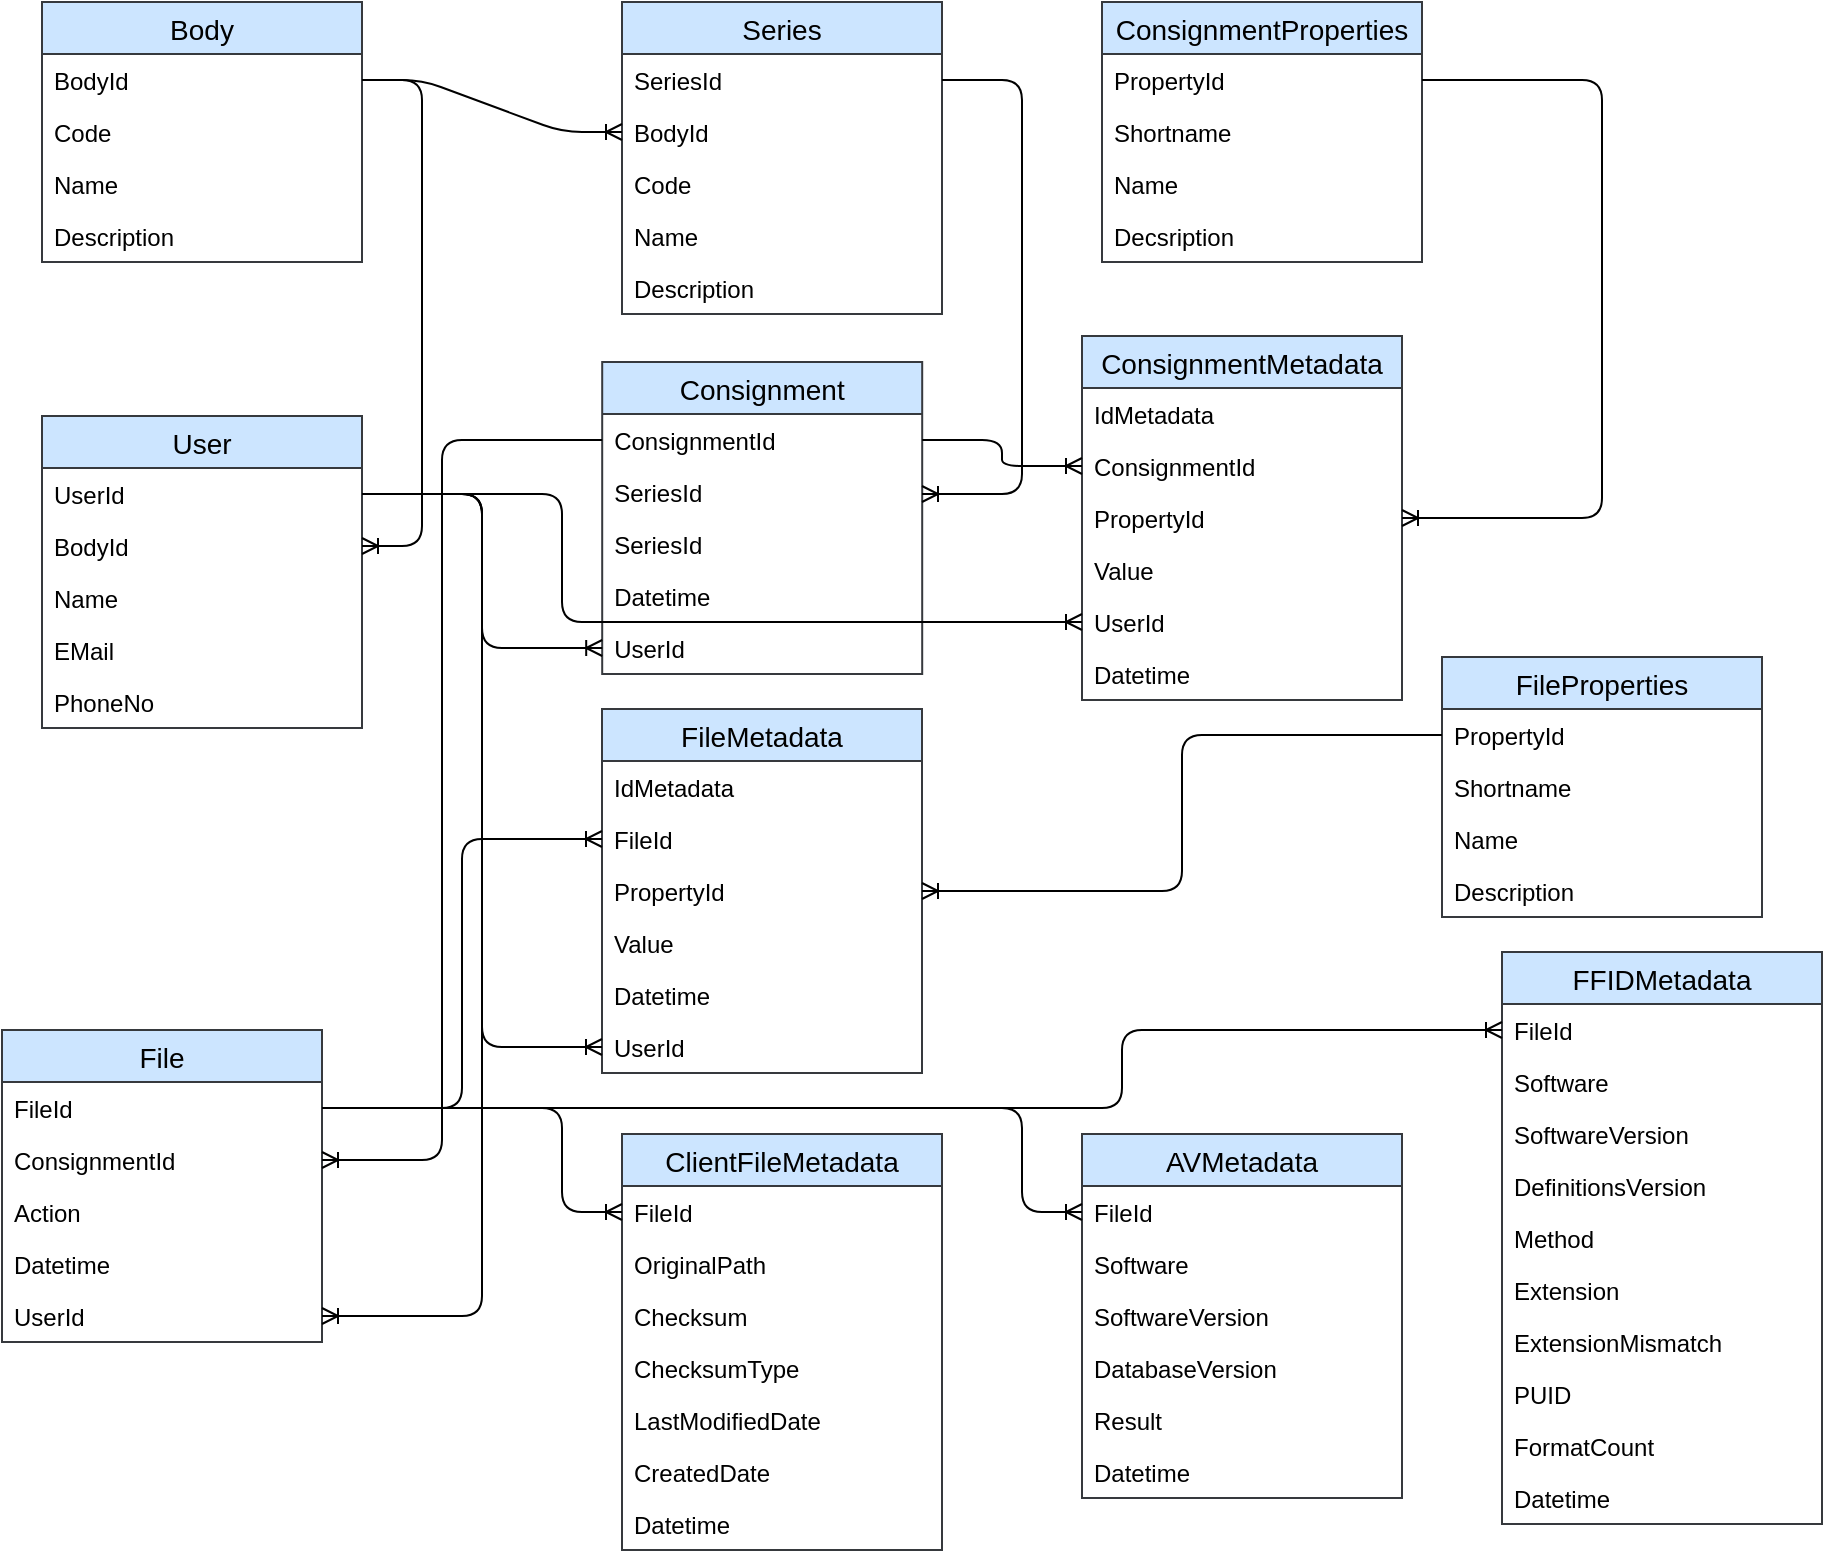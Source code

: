 <mxfile version="12.1.2" type="device" pages="1"><diagram id="5THeygVlPk8vkMORjnh2" name="Page-1"><mxGraphModel dx="1408" dy="780" grid="1" gridSize="10" guides="1" tooltips="1" connect="1" arrows="1" fold="1" page="1" pageScale="1" pageWidth="1169" pageHeight="827" math="0" shadow="0"><root><mxCell id="0"/><mxCell id="1" parent="0"/><mxCell id="wYzVl8DEx8leZrjDMrdc-34" value="Body" style="swimlane;fontStyle=0;childLayout=stackLayout;horizontal=1;startSize=26;fillColor=#cce5ff;horizontalStack=0;resizeParent=1;resizeParentMax=0;resizeLast=0;collapsible=1;marginBottom=0;swimlaneFillColor=#ffffff;align=center;fontSize=14;strokeColor=#36393d;" parent="1" vertex="1"><mxGeometry x="60" y="40" width="160" height="130" as="geometry"><mxRectangle x="160" y="770" width="70" height="26" as="alternateBounds"/></mxGeometry></mxCell><mxCell id="wYzVl8DEx8leZrjDMrdc-35" value="BodyId" style="text;strokeColor=none;fillColor=none;spacingLeft=4;spacingRight=4;overflow=hidden;rotatable=0;points=[[0,0.5],[1,0.5]];portConstraint=eastwest;fontSize=12;" parent="wYzVl8DEx8leZrjDMrdc-34" vertex="1"><mxGeometry y="26" width="160" height="26" as="geometry"/></mxCell><mxCell id="wYzVl8DEx8leZrjDMrdc-36" value="Code" style="text;strokeColor=none;fillColor=none;spacingLeft=4;spacingRight=4;overflow=hidden;rotatable=0;points=[[0,0.5],[1,0.5]];portConstraint=eastwest;fontSize=12;" parent="wYzVl8DEx8leZrjDMrdc-34" vertex="1"><mxGeometry y="52" width="160" height="26" as="geometry"/></mxCell><mxCell id="wYzVl8DEx8leZrjDMrdc-37" value="Name" style="text;strokeColor=none;fillColor=none;spacingLeft=4;spacingRight=4;overflow=hidden;rotatable=0;points=[[0,0.5],[1,0.5]];portConstraint=eastwest;fontSize=12;" parent="wYzVl8DEx8leZrjDMrdc-34" vertex="1"><mxGeometry y="78" width="160" height="26" as="geometry"/></mxCell><mxCell id="wYzVl8DEx8leZrjDMrdc-54" value="Description" style="text;strokeColor=none;fillColor=none;spacingLeft=4;spacingRight=4;overflow=hidden;rotatable=0;points=[[0,0.5],[1,0.5]];portConstraint=eastwest;fontSize=12;" parent="wYzVl8DEx8leZrjDMrdc-34" vertex="1"><mxGeometry y="104" width="160" height="26" as="geometry"/></mxCell><mxCell id="wYzVl8DEx8leZrjDMrdc-38" value="Series" style="swimlane;fontStyle=0;childLayout=stackLayout;horizontal=1;startSize=26;fillColor=#cce5ff;horizontalStack=0;resizeParent=1;resizeParentMax=0;resizeLast=0;collapsible=1;marginBottom=0;swimlaneFillColor=#ffffff;align=center;fontSize=14;strokeColor=#36393d;labelBackgroundColor=none;" parent="1" vertex="1"><mxGeometry x="350" y="40" width="160" height="156" as="geometry"/></mxCell><mxCell id="wYzVl8DEx8leZrjDMrdc-39" value="SeriesId" style="text;strokeColor=none;fillColor=none;spacingLeft=4;spacingRight=4;overflow=hidden;rotatable=0;points=[[0,0.5],[1,0.5]];portConstraint=eastwest;fontSize=12;" parent="wYzVl8DEx8leZrjDMrdc-38" vertex="1"><mxGeometry y="26" width="160" height="26" as="geometry"/></mxCell><mxCell id="wYzVl8DEx8leZrjDMrdc-57" value="BodyId" style="text;strokeColor=none;fillColor=none;spacingLeft=4;spacingRight=4;overflow=hidden;rotatable=0;points=[[0,0.5],[1,0.5]];portConstraint=eastwest;fontSize=12;" parent="wYzVl8DEx8leZrjDMrdc-38" vertex="1"><mxGeometry y="52" width="160" height="26" as="geometry"/></mxCell><mxCell id="wYzVl8DEx8leZrjDMrdc-41" value="Code" style="text;strokeColor=none;fillColor=none;spacingLeft=4;spacingRight=4;overflow=hidden;rotatable=0;points=[[0,0.5],[1,0.5]];portConstraint=eastwest;fontSize=12;" parent="wYzVl8DEx8leZrjDMrdc-38" vertex="1"><mxGeometry y="78" width="160" height="26" as="geometry"/></mxCell><mxCell id="wYzVl8DEx8leZrjDMrdc-40" value="Name" style="text;strokeColor=none;fillColor=none;spacingLeft=4;spacingRight=4;overflow=hidden;rotatable=0;points=[[0,0.5],[1,0.5]];portConstraint=eastwest;fontSize=12;" parent="wYzVl8DEx8leZrjDMrdc-38" vertex="1"><mxGeometry y="104" width="160" height="26" as="geometry"/></mxCell><mxCell id="wYzVl8DEx8leZrjDMrdc-55" value="Description" style="text;strokeColor=none;fillColor=none;spacingLeft=4;spacingRight=4;overflow=hidden;rotatable=0;points=[[0,0.5],[1,0.5]];portConstraint=eastwest;fontSize=12;" parent="wYzVl8DEx8leZrjDMrdc-38" vertex="1"><mxGeometry y="130" width="160" height="26" as="geometry"/></mxCell><mxCell id="wYzVl8DEx8leZrjDMrdc-42" value="User" style="swimlane;fontStyle=0;childLayout=stackLayout;horizontal=1;startSize=26;fillColor=#cce5ff;horizontalStack=0;resizeParent=1;resizeParentMax=0;resizeLast=0;collapsible=1;marginBottom=0;swimlaneFillColor=#ffffff;align=center;fontSize=14;strokeColor=#36393d;" parent="1" vertex="1"><mxGeometry x="60" y="247" width="160" height="156" as="geometry"/></mxCell><mxCell id="wYzVl8DEx8leZrjDMrdc-43" value="UserId" style="text;strokeColor=none;fillColor=none;spacingLeft=4;spacingRight=4;overflow=hidden;rotatable=0;points=[[0,0.5],[1,0.5]];portConstraint=eastwest;fontSize=12;" parent="wYzVl8DEx8leZrjDMrdc-42" vertex="1"><mxGeometry y="26" width="160" height="26" as="geometry"/></mxCell><mxCell id="PXeYFhRSMa_vUdgRgeuy-1" value="BodyId" style="text;strokeColor=none;fillColor=none;spacingLeft=4;spacingRight=4;overflow=hidden;rotatable=0;points=[[0,0.5],[1,0.5]];portConstraint=eastwest;fontSize=12;" parent="wYzVl8DEx8leZrjDMrdc-42" vertex="1"><mxGeometry y="52" width="160" height="26" as="geometry"/></mxCell><mxCell id="wYzVl8DEx8leZrjDMrdc-45" value="Name" style="text;strokeColor=none;fillColor=none;spacingLeft=4;spacingRight=4;overflow=hidden;rotatable=0;points=[[0,0.5],[1,0.5]];portConstraint=eastwest;fontSize=12;" parent="wYzVl8DEx8leZrjDMrdc-42" vertex="1"><mxGeometry y="78" width="160" height="26" as="geometry"/></mxCell><mxCell id="wYzVl8DEx8leZrjDMrdc-80" value="EMail" style="text;strokeColor=none;fillColor=none;spacingLeft=4;spacingRight=4;overflow=hidden;rotatable=0;points=[[0,0.5],[1,0.5]];portConstraint=eastwest;fontSize=12;" parent="wYzVl8DEx8leZrjDMrdc-42" vertex="1"><mxGeometry y="104" width="160" height="26" as="geometry"/></mxCell><mxCell id="PXeYFhRSMa_vUdgRgeuy-2" value="PhoneNo" style="text;strokeColor=none;fillColor=none;spacingLeft=4;spacingRight=4;overflow=hidden;rotatable=0;points=[[0,0.5],[1,0.5]];portConstraint=eastwest;fontSize=12;" parent="wYzVl8DEx8leZrjDMrdc-42" vertex="1"><mxGeometry y="130" width="160" height="26" as="geometry"/></mxCell><mxCell id="PXeYFhRSMa_vUdgRgeuy-34" style="edgeStyle=elbowEdgeStyle;rounded=0;orthogonalLoop=1;jettySize=auto;elbow=vertical;html=1;entryX=1;entryY=0.5;entryDx=0;entryDy=0;" parent="wYzVl8DEx8leZrjDMrdc-42" source="wYzVl8DEx8leZrjDMrdc-43" target="wYzVl8DEx8leZrjDMrdc-43" edge="1"><mxGeometry relative="1" as="geometry"/></mxCell><mxCell id="wYzVl8DEx8leZrjDMrdc-46" value="Consignment" style="swimlane;fontStyle=0;childLayout=stackLayout;horizontal=1;startSize=26;fillColor=#cce5ff;horizontalStack=0;resizeParent=1;resizeParentMax=0;resizeLast=0;collapsible=1;marginBottom=0;swimlaneFillColor=#ffffff;align=center;fontSize=14;strokeColor=#36393d;" parent="1" vertex="1"><mxGeometry x="340.1" y="220" width="160" height="156" as="geometry"/></mxCell><mxCell id="wYzVl8DEx8leZrjDMrdc-47" value="ConsignmentId" style="text;strokeColor=none;fillColor=none;spacingLeft=4;spacingRight=4;overflow=hidden;rotatable=0;points=[[0,0.5],[1,0.5]];portConstraint=eastwest;fontSize=12;" parent="wYzVl8DEx8leZrjDMrdc-46" vertex="1"><mxGeometry y="26" width="160" height="26" as="geometry"/></mxCell><mxCell id="PXeYFhRSMa_vUdgRgeuy-42" value="SeriesId" style="text;spacingLeft=4;spacingRight=4;overflow=hidden;rotatable=0;points=[[0,0.5],[1,0.5]];portConstraint=eastwest;fontSize=12;labelBackgroundColor=none;" parent="wYzVl8DEx8leZrjDMrdc-46" vertex="1"><mxGeometry y="52" width="160" height="26" as="geometry"/></mxCell><mxCell id="wYzVl8DEx8leZrjDMrdc-48" value="SeriesId" style="text;spacingLeft=4;spacingRight=4;overflow=hidden;rotatable=0;points=[[0,0.5],[1,0.5]];portConstraint=eastwest;fontSize=12;labelBackgroundColor=none;" parent="wYzVl8DEx8leZrjDMrdc-46" vertex="1"><mxGeometry y="78" width="160" height="26" as="geometry"/></mxCell><mxCell id="wYzVl8DEx8leZrjDMrdc-88" value="Datetime" style="text;strokeColor=none;fillColor=none;spacingLeft=4;spacingRight=4;overflow=hidden;rotatable=0;points=[[0,0.5],[1,0.5]];portConstraint=eastwest;fontSize=12;" parent="wYzVl8DEx8leZrjDMrdc-46" vertex="1"><mxGeometry y="104" width="160" height="26" as="geometry"/></mxCell><mxCell id="wYzVl8DEx8leZrjDMrdc-89" value="UserId" style="text;strokeColor=none;fillColor=none;spacingLeft=4;spacingRight=4;overflow=hidden;rotatable=0;points=[[0,0.5],[1,0.5]];portConstraint=eastwest;fontSize=12;" parent="wYzVl8DEx8leZrjDMrdc-46" vertex="1"><mxGeometry y="130" width="160" height="26" as="geometry"/></mxCell><mxCell id="wYzVl8DEx8leZrjDMrdc-50" value="File" style="swimlane;fontStyle=0;childLayout=stackLayout;horizontal=1;startSize=26;fillColor=#cce5ff;horizontalStack=0;resizeParent=1;resizeParentMax=0;resizeLast=0;collapsible=1;marginBottom=0;swimlaneFillColor=#ffffff;align=center;fontSize=14;strokeColor=#36393d;" parent="1" vertex="1"><mxGeometry x="40" y="554" width="160" height="156" as="geometry"/></mxCell><mxCell id="wYzVl8DEx8leZrjDMrdc-51" value="FileId" style="text;strokeColor=none;fillColor=none;spacingLeft=4;spacingRight=4;overflow=hidden;rotatable=0;points=[[0,0.5],[1,0.5]];portConstraint=eastwest;fontSize=12;" parent="wYzVl8DEx8leZrjDMrdc-50" vertex="1"><mxGeometry y="26" width="160" height="26" as="geometry"/></mxCell><mxCell id="wYzVl8DEx8leZrjDMrdc-52" value="ConsignmentId" style="text;strokeColor=none;fillColor=none;spacingLeft=4;spacingRight=4;overflow=hidden;rotatable=0;points=[[0,0.5],[1,0.5]];portConstraint=eastwest;fontSize=12;" parent="wYzVl8DEx8leZrjDMrdc-50" vertex="1"><mxGeometry y="52" width="160" height="26" as="geometry"/></mxCell><mxCell id="wYzVl8DEx8leZrjDMrdc-90" value="Action" style="text;strokeColor=none;fillColor=none;spacingLeft=4;spacingRight=4;overflow=hidden;rotatable=0;points=[[0,0.5],[1,0.5]];portConstraint=eastwest;fontSize=12;" parent="wYzVl8DEx8leZrjDMrdc-50" vertex="1"><mxGeometry y="78" width="160" height="26" as="geometry"/></mxCell><mxCell id="wYzVl8DEx8leZrjDMrdc-91" value="Datetime" style="text;strokeColor=none;fillColor=none;spacingLeft=4;spacingRight=4;overflow=hidden;rotatable=0;points=[[0,0.5],[1,0.5]];portConstraint=eastwest;fontSize=12;" parent="wYzVl8DEx8leZrjDMrdc-50" vertex="1"><mxGeometry y="104" width="160" height="26" as="geometry"/></mxCell><mxCell id="wYzVl8DEx8leZrjDMrdc-92" value="UserId" style="text;strokeColor=none;fillColor=none;spacingLeft=4;spacingRight=4;overflow=hidden;rotatable=0;points=[[0,0.5],[1,0.5]];portConstraint=eastwest;fontSize=12;" parent="wYzVl8DEx8leZrjDMrdc-50" vertex="1"><mxGeometry y="130" width="160" height="26" as="geometry"/></mxCell><mxCell id="wYzVl8DEx8leZrjDMrdc-59" value="ConsignmentMetadata" style="swimlane;fontStyle=0;childLayout=stackLayout;horizontal=1;startSize=26;fillColor=#cce5ff;horizontalStack=0;resizeParent=1;resizeParentMax=0;resizeLast=0;collapsible=1;marginBottom=0;swimlaneFillColor=#ffffff;align=center;fontSize=14;strokeColor=#36393d;" parent="1" vertex="1"><mxGeometry x="580" y="207" width="160" height="182" as="geometry"/></mxCell><mxCell id="wYzVl8DEx8leZrjDMrdc-70" value="IdMetadata" style="text;strokeColor=none;fillColor=none;spacingLeft=4;spacingRight=4;overflow=hidden;rotatable=0;points=[[0,0.5],[1,0.5]];portConstraint=eastwest;fontSize=12;" parent="wYzVl8DEx8leZrjDMrdc-59" vertex="1"><mxGeometry y="26" width="160" height="26" as="geometry"/></mxCell><mxCell id="wYzVl8DEx8leZrjDMrdc-67" value="ConsignmentId" style="text;strokeColor=none;fillColor=none;spacingLeft=4;spacingRight=4;overflow=hidden;rotatable=0;points=[[0,0.5],[1,0.5]];portConstraint=eastwest;fontSize=12;" parent="wYzVl8DEx8leZrjDMrdc-59" vertex="1"><mxGeometry y="52" width="160" height="26" as="geometry"/></mxCell><mxCell id="wYzVl8DEx8leZrjDMrdc-60" value="PropertyId" style="text;strokeColor=none;fillColor=none;spacingLeft=4;spacingRight=4;overflow=hidden;rotatable=0;points=[[0,0.5],[1,0.5]];portConstraint=eastwest;fontSize=12;" parent="wYzVl8DEx8leZrjDMrdc-59" vertex="1"><mxGeometry y="78" width="160" height="26" as="geometry"/></mxCell><mxCell id="wYzVl8DEx8leZrjDMrdc-61" value="Value" style="text;strokeColor=none;fillColor=none;spacingLeft=4;spacingRight=4;overflow=hidden;rotatable=0;points=[[0,0.5],[1,0.5]];portConstraint=eastwest;fontSize=12;" parent="wYzVl8DEx8leZrjDMrdc-59" vertex="1"><mxGeometry y="104" width="160" height="26" as="geometry"/></mxCell><mxCell id="wYzVl8DEx8leZrjDMrdc-86" value="UserId" style="text;strokeColor=none;fillColor=none;spacingLeft=4;spacingRight=4;overflow=hidden;rotatable=0;points=[[0,0.5],[1,0.5]];portConstraint=eastwest;fontSize=12;" parent="wYzVl8DEx8leZrjDMrdc-59" vertex="1"><mxGeometry y="130" width="160" height="26" as="geometry"/></mxCell><mxCell id="wYzVl8DEx8leZrjDMrdc-62" value="Datetime" style="text;strokeColor=none;fillColor=none;spacingLeft=4;spacingRight=4;overflow=hidden;rotatable=0;points=[[0,0.5],[1,0.5]];portConstraint=eastwest;fontSize=12;" parent="wYzVl8DEx8leZrjDMrdc-59" vertex="1"><mxGeometry y="156" width="160" height="26" as="geometry"/></mxCell><mxCell id="wYzVl8DEx8leZrjDMrdc-63" value="FileMetadata" style="swimlane;fontStyle=0;childLayout=stackLayout;horizontal=1;startSize=26;fillColor=#cce5ff;horizontalStack=0;resizeParent=1;resizeParentMax=0;resizeLast=0;collapsible=1;marginBottom=0;swimlaneFillColor=#ffffff;align=center;fontSize=14;strokeColor=#36393d;" parent="1" vertex="1"><mxGeometry x="340" y="393.5" width="160" height="182" as="geometry"/></mxCell><mxCell id="wYzVl8DEx8leZrjDMrdc-65" value="IdMetadata" style="text;strokeColor=none;fillColor=none;spacingLeft=4;spacingRight=4;overflow=hidden;rotatable=0;points=[[0,0.5],[1,0.5]];portConstraint=eastwest;fontSize=12;" parent="wYzVl8DEx8leZrjDMrdc-63" vertex="1"><mxGeometry y="26" width="160" height="26" as="geometry"/></mxCell><mxCell id="wYzVl8DEx8leZrjDMrdc-64" value="FileId" style="text;strokeColor=none;fillColor=none;spacingLeft=4;spacingRight=4;overflow=hidden;rotatable=0;points=[[0,0.5],[1,0.5]];portConstraint=eastwest;fontSize=12;" parent="wYzVl8DEx8leZrjDMrdc-63" vertex="1"><mxGeometry y="52" width="160" height="26" as="geometry"/></mxCell><mxCell id="wYzVl8DEx8leZrjDMrdc-66" value="PropertyId" style="text;strokeColor=none;fillColor=none;spacingLeft=4;spacingRight=4;overflow=hidden;rotatable=0;points=[[0,0.5],[1,0.5]];portConstraint=eastwest;fontSize=12;" parent="wYzVl8DEx8leZrjDMrdc-63" vertex="1"><mxGeometry y="78" width="160" height="26" as="geometry"/></mxCell><mxCell id="wYzVl8DEx8leZrjDMrdc-83" value="Value" style="text;strokeColor=none;fillColor=none;spacingLeft=4;spacingRight=4;overflow=hidden;rotatable=0;points=[[0,0.5],[1,0.5]];portConstraint=eastwest;fontSize=12;" parent="wYzVl8DEx8leZrjDMrdc-63" vertex="1"><mxGeometry y="104" width="160" height="26" as="geometry"/></mxCell><mxCell id="wYzVl8DEx8leZrjDMrdc-84" value="Datetime" style="text;strokeColor=none;fillColor=none;spacingLeft=4;spacingRight=4;overflow=hidden;rotatable=0;points=[[0,0.5],[1,0.5]];portConstraint=eastwest;fontSize=12;" parent="wYzVl8DEx8leZrjDMrdc-63" vertex="1"><mxGeometry y="130" width="160" height="26" as="geometry"/></mxCell><mxCell id="wYzVl8DEx8leZrjDMrdc-85" value="UserId" style="text;strokeColor=none;fillColor=none;spacingLeft=4;spacingRight=4;overflow=hidden;rotatable=0;points=[[0,0.5],[1,0.5]];portConstraint=eastwest;fontSize=12;" parent="wYzVl8DEx8leZrjDMrdc-63" vertex="1"><mxGeometry y="156" width="160" height="26" as="geometry"/></mxCell><mxCell id="wYzVl8DEx8leZrjDMrdc-100" value="ClientFileMetadata" style="swimlane;fontStyle=0;childLayout=stackLayout;horizontal=1;startSize=26;fillColor=#cce5ff;horizontalStack=0;resizeParent=1;resizeParentMax=0;resizeLast=0;collapsible=1;marginBottom=0;swimlaneFillColor=#ffffff;align=center;fontSize=14;strokeColor=#36393d;" parent="1" vertex="1"><mxGeometry x="350" y="606" width="160" height="208" as="geometry"/></mxCell><mxCell id="wYzVl8DEx8leZrjDMrdc-102" value="FileId" style="text;strokeColor=none;fillColor=none;spacingLeft=4;spacingRight=4;overflow=hidden;rotatable=0;points=[[0,0.5],[1,0.5]];portConstraint=eastwest;fontSize=12;" parent="wYzVl8DEx8leZrjDMrdc-100" vertex="1"><mxGeometry y="26" width="160" height="26" as="geometry"/></mxCell><mxCell id="wYzVl8DEx8leZrjDMrdc-103" value="OriginalPath" style="text;strokeColor=none;fillColor=none;spacingLeft=4;spacingRight=4;overflow=hidden;rotatable=0;points=[[0,0.5],[1,0.5]];portConstraint=eastwest;fontSize=12;" parent="wYzVl8DEx8leZrjDMrdc-100" vertex="1"><mxGeometry y="52" width="160" height="26" as="geometry"/></mxCell><mxCell id="wYzVl8DEx8leZrjDMrdc-104" value="Checksum" style="text;strokeColor=none;fillColor=none;spacingLeft=4;spacingRight=4;overflow=hidden;rotatable=0;points=[[0,0.5],[1,0.5]];portConstraint=eastwest;fontSize=12;" parent="wYzVl8DEx8leZrjDMrdc-100" vertex="1"><mxGeometry y="78" width="160" height="26" as="geometry"/></mxCell><mxCell id="PXeYFhRSMa_vUdgRgeuy-15" value="ChecksumType" style="text;strokeColor=none;fillColor=none;spacingLeft=4;spacingRight=4;overflow=hidden;rotatable=0;points=[[0,0.5],[1,0.5]];portConstraint=eastwest;fontSize=12;" parent="wYzVl8DEx8leZrjDMrdc-100" vertex="1"><mxGeometry y="104" width="160" height="26" as="geometry"/></mxCell><mxCell id="wYzVl8DEx8leZrjDMrdc-106" value="LastModifiedDate" style="text;strokeColor=none;fillColor=none;spacingLeft=4;spacingRight=4;overflow=hidden;rotatable=0;points=[[0,0.5],[1,0.5]];portConstraint=eastwest;fontSize=12;" parent="wYzVl8DEx8leZrjDMrdc-100" vertex="1"><mxGeometry y="130" width="160" height="26" as="geometry"/></mxCell><mxCell id="PXeYFhRSMa_vUdgRgeuy-16" value="CreatedDate" style="text;strokeColor=none;fillColor=none;spacingLeft=4;spacingRight=4;overflow=hidden;rotatable=0;points=[[0,0.5],[1,0.5]];portConstraint=eastwest;fontSize=12;" parent="wYzVl8DEx8leZrjDMrdc-100" vertex="1"><mxGeometry y="156" width="160" height="26" as="geometry"/></mxCell><mxCell id="wYzVl8DEx8leZrjDMrdc-105" value="Datetime" style="text;strokeColor=none;fillColor=none;spacingLeft=4;spacingRight=4;overflow=hidden;rotatable=0;points=[[0,0.5],[1,0.5]];portConstraint=eastwest;fontSize=12;" parent="wYzVl8DEx8leZrjDMrdc-100" vertex="1"><mxGeometry y="182" width="160" height="26" as="geometry"/></mxCell><mxCell id="wYzVl8DEx8leZrjDMrdc-117" value="FFIDMetadata" style="swimlane;fontStyle=0;childLayout=stackLayout;horizontal=1;startSize=26;fillColor=#cce5ff;horizontalStack=0;resizeParent=1;resizeParentMax=0;resizeLast=0;collapsible=1;marginBottom=0;swimlaneFillColor=#ffffff;align=center;fontSize=14;strokeColor=#36393d;" parent="1" vertex="1"><mxGeometry x="790" y="515" width="160" height="286" as="geometry"/></mxCell><mxCell id="wYzVl8DEx8leZrjDMrdc-119" value="FileId" style="text;strokeColor=none;fillColor=none;spacingLeft=4;spacingRight=4;overflow=hidden;rotatable=0;points=[[0,0.5],[1,0.5]];portConstraint=eastwest;fontSize=12;" parent="wYzVl8DEx8leZrjDMrdc-117" vertex="1"><mxGeometry y="26" width="160" height="26" as="geometry"/></mxCell><mxCell id="wYzVl8DEx8leZrjDMrdc-120" value="Software" style="text;strokeColor=none;fillColor=none;spacingLeft=4;spacingRight=4;overflow=hidden;rotatable=0;points=[[0,0.5],[1,0.5]];portConstraint=eastwest;fontSize=12;" parent="wYzVl8DEx8leZrjDMrdc-117" vertex="1"><mxGeometry y="52" width="160" height="26" as="geometry"/></mxCell><mxCell id="wYzVl8DEx8leZrjDMrdc-121" value="SoftwareVersion" style="text;strokeColor=none;fillColor=none;spacingLeft=4;spacingRight=4;overflow=hidden;rotatable=0;points=[[0,0.5],[1,0.5]];portConstraint=eastwest;fontSize=12;" parent="wYzVl8DEx8leZrjDMrdc-117" vertex="1"><mxGeometry y="78" width="160" height="26" as="geometry"/></mxCell><mxCell id="wYzVl8DEx8leZrjDMrdc-123" value="DefinitionsVersion" style="text;strokeColor=none;fillColor=none;spacingLeft=4;spacingRight=4;overflow=hidden;rotatable=0;points=[[0,0.5],[1,0.5]];portConstraint=eastwest;fontSize=12;" parent="wYzVl8DEx8leZrjDMrdc-117" vertex="1"><mxGeometry y="104" width="160" height="26" as="geometry"/></mxCell><mxCell id="PXeYFhRSMa_vUdgRgeuy-17" value="Method" style="text;strokeColor=none;fillColor=none;spacingLeft=4;spacingRight=4;overflow=hidden;rotatable=0;points=[[0,0.5],[1,0.5]];portConstraint=eastwest;fontSize=12;" parent="wYzVl8DEx8leZrjDMrdc-117" vertex="1"><mxGeometry y="130" width="160" height="26" as="geometry"/></mxCell><mxCell id="wYzVl8DEx8leZrjDMrdc-122" value="Extension" style="text;strokeColor=none;fillColor=none;spacingLeft=4;spacingRight=4;overflow=hidden;rotatable=0;points=[[0,0.5],[1,0.5]];portConstraint=eastwest;fontSize=12;" parent="wYzVl8DEx8leZrjDMrdc-117" vertex="1"><mxGeometry y="156" width="160" height="26" as="geometry"/></mxCell><mxCell id="PXeYFhRSMa_vUdgRgeuy-18" value="ExtensionMismatch" style="text;strokeColor=none;fillColor=none;spacingLeft=4;spacingRight=4;overflow=hidden;rotatable=0;points=[[0,0.5],[1,0.5]];portConstraint=eastwest;fontSize=12;" parent="wYzVl8DEx8leZrjDMrdc-117" vertex="1"><mxGeometry y="182" width="160" height="26" as="geometry"/></mxCell><mxCell id="PXeYFhRSMa_vUdgRgeuy-19" value="PUID" style="text;strokeColor=none;fillColor=none;spacingLeft=4;spacingRight=4;overflow=hidden;rotatable=0;points=[[0,0.5],[1,0.5]];portConstraint=eastwest;fontSize=12;" parent="wYzVl8DEx8leZrjDMrdc-117" vertex="1"><mxGeometry y="208" width="160" height="26" as="geometry"/></mxCell><mxCell id="PXeYFhRSMa_vUdgRgeuy-20" value="FormatCount" style="text;strokeColor=none;fillColor=none;spacingLeft=4;spacingRight=4;overflow=hidden;rotatable=0;points=[[0,0.5],[1,0.5]];portConstraint=eastwest;fontSize=12;" parent="wYzVl8DEx8leZrjDMrdc-117" vertex="1"><mxGeometry y="234" width="160" height="26" as="geometry"/></mxCell><mxCell id="PXeYFhRSMa_vUdgRgeuy-21" value="Datetime" style="text;strokeColor=none;fillColor=none;spacingLeft=4;spacingRight=4;overflow=hidden;rotatable=0;points=[[0,0.5],[1,0.5]];portConstraint=eastwest;fontSize=12;" parent="wYzVl8DEx8leZrjDMrdc-117" vertex="1"><mxGeometry y="260" width="160" height="26" as="geometry"/></mxCell><mxCell id="PXeYFhRSMa_vUdgRgeuy-3" value="ConsignmentProperties" style="swimlane;fontStyle=0;childLayout=stackLayout;horizontal=1;startSize=26;fillColor=#cce5ff;horizontalStack=0;resizeParent=1;resizeParentMax=0;resizeLast=0;collapsible=1;marginBottom=0;swimlaneFillColor=#ffffff;align=center;fontSize=14;strokeColor=#36393d;" parent="1" vertex="1"><mxGeometry x="590" y="40" width="160" height="130" as="geometry"/></mxCell><mxCell id="PXeYFhRSMa_vUdgRgeuy-6" value="PropertyId" style="text;strokeColor=none;fillColor=none;spacingLeft=4;spacingRight=4;overflow=hidden;rotatable=0;points=[[0,0.5],[1,0.5]];portConstraint=eastwest;fontSize=12;" parent="PXeYFhRSMa_vUdgRgeuy-3" vertex="1"><mxGeometry y="26" width="160" height="26" as="geometry"/></mxCell><mxCell id="PXeYFhRSMa_vUdgRgeuy-7" value="Shortname" style="text;strokeColor=none;fillColor=none;spacingLeft=4;spacingRight=4;overflow=hidden;rotatable=0;points=[[0,0.5],[1,0.5]];portConstraint=eastwest;fontSize=12;" parent="PXeYFhRSMa_vUdgRgeuy-3" vertex="1"><mxGeometry y="52" width="160" height="26" as="geometry"/></mxCell><mxCell id="PXeYFhRSMa_vUdgRgeuy-8" value="Name" style="text;strokeColor=none;fillColor=none;spacingLeft=4;spacingRight=4;overflow=hidden;rotatable=0;points=[[0,0.5],[1,0.5]];portConstraint=eastwest;fontSize=12;" parent="PXeYFhRSMa_vUdgRgeuy-3" vertex="1"><mxGeometry y="78" width="160" height="26" as="geometry"/></mxCell><mxCell id="PXeYFhRSMa_vUdgRgeuy-9" value="Decsription" style="text;strokeColor=none;fillColor=none;spacingLeft=4;spacingRight=4;overflow=hidden;rotatable=0;points=[[0,0.5],[1,0.5]];portConstraint=eastwest;fontSize=12;" parent="PXeYFhRSMa_vUdgRgeuy-3" vertex="1"><mxGeometry y="104" width="160" height="26" as="geometry"/></mxCell><mxCell id="PXeYFhRSMa_vUdgRgeuy-10" value="FileProperties" style="swimlane;fontStyle=0;childLayout=stackLayout;horizontal=1;startSize=26;fillColor=#cce5ff;horizontalStack=0;resizeParent=1;resizeParentMax=0;resizeLast=0;collapsible=1;marginBottom=0;swimlaneFillColor=#ffffff;align=center;fontSize=14;strokeColor=#36393d;" parent="1" vertex="1"><mxGeometry x="760" y="367.5" width="160" height="130" as="geometry"/></mxCell><mxCell id="PXeYFhRSMa_vUdgRgeuy-11" value="PropertyId" style="text;strokeColor=none;fillColor=none;spacingLeft=4;spacingRight=4;overflow=hidden;rotatable=0;points=[[0,0.5],[1,0.5]];portConstraint=eastwest;fontSize=12;" parent="PXeYFhRSMa_vUdgRgeuy-10" vertex="1"><mxGeometry y="26" width="160" height="26" as="geometry"/></mxCell><mxCell id="PXeYFhRSMa_vUdgRgeuy-12" value="Shortname" style="text;strokeColor=none;fillColor=none;spacingLeft=4;spacingRight=4;overflow=hidden;rotatable=0;points=[[0,0.5],[1,0.5]];portConstraint=eastwest;fontSize=12;" parent="PXeYFhRSMa_vUdgRgeuy-10" vertex="1"><mxGeometry y="52" width="160" height="26" as="geometry"/></mxCell><mxCell id="PXeYFhRSMa_vUdgRgeuy-13" value="Name" style="text;strokeColor=none;fillColor=none;spacingLeft=4;spacingRight=4;overflow=hidden;rotatable=0;points=[[0,0.5],[1,0.5]];portConstraint=eastwest;fontSize=12;" parent="PXeYFhRSMa_vUdgRgeuy-10" vertex="1"><mxGeometry y="78" width="160" height="26" as="geometry"/></mxCell><mxCell id="PXeYFhRSMa_vUdgRgeuy-14" value="Description" style="text;strokeColor=none;fillColor=none;spacingLeft=4;spacingRight=4;overflow=hidden;rotatable=0;points=[[0,0.5],[1,0.5]];portConstraint=eastwest;fontSize=12;" parent="PXeYFhRSMa_vUdgRgeuy-10" vertex="1"><mxGeometry y="104" width="160" height="26" as="geometry"/></mxCell><mxCell id="PXeYFhRSMa_vUdgRgeuy-22" value="" style="edgeStyle=elbowEdgeStyle;fontSize=12;html=1;endArrow=ERoneToMany;exitX=1;exitY=0.5;exitDx=0;exitDy=0;" parent="1" source="wYzVl8DEx8leZrjDMrdc-35" edge="1"><mxGeometry width="100" height="100" relative="1" as="geometry"><mxPoint x="230" y="110" as="sourcePoint"/><mxPoint x="220" y="312" as="targetPoint"/><Array as="points"><mxPoint x="250" y="200"/><mxPoint x="240" y="190"/></Array></mxGeometry></mxCell><mxCell id="PXeYFhRSMa_vUdgRgeuy-24" value="" style="edgeStyle=entityRelationEdgeStyle;fontSize=12;html=1;endArrow=ERoneToMany;entryX=0;entryY=0.5;entryDx=0;entryDy=0;" parent="1" target="wYzVl8DEx8leZrjDMrdc-57" edge="1"><mxGeometry width="100" height="100" relative="1" as="geometry"><mxPoint x="220" y="79" as="sourcePoint"/><mxPoint x="240" y="309" as="targetPoint"/></mxGeometry></mxCell><mxCell id="PXeYFhRSMa_vUdgRgeuy-25" value="" style="edgeStyle=elbowEdgeStyle;fontSize=12;html=1;endArrow=ERoneToMany;exitX=1;exitY=0.5;exitDx=0;exitDy=0;" parent="1" source="wYzVl8DEx8leZrjDMrdc-39" edge="1"><mxGeometry width="100" height="100" relative="1" as="geometry"><mxPoint x="200" y="89" as="sourcePoint"/><mxPoint x="500" y="286" as="targetPoint"/><Array as="points"><mxPoint x="550" y="190"/></Array></mxGeometry></mxCell><mxCell id="PXeYFhRSMa_vUdgRgeuy-26" value="" style="edgeStyle=elbowEdgeStyle;fontSize=12;html=1;endArrow=ERoneToMany;entryX=0;entryY=0.5;entryDx=0;entryDy=0;exitX=1;exitY=0.5;exitDx=0;exitDy=0;" parent="1" source="wYzVl8DEx8leZrjDMrdc-47" target="wYzVl8DEx8leZrjDMrdc-67" edge="1"><mxGeometry width="100" height="100" relative="1" as="geometry"><mxPoint x="520" y="89" as="sourcePoint"/><mxPoint x="470" y="335" as="targetPoint"/></mxGeometry></mxCell><mxCell id="PXeYFhRSMa_vUdgRgeuy-27" value="" style="edgeStyle=elbowEdgeStyle;fontSize=12;html=1;endArrow=ERoneToMany;exitX=1;exitY=0.5;exitDx=0;exitDy=0;entryX=1;entryY=0.5;entryDx=0;entryDy=0;elbow=vertical;" parent="1" source="PXeYFhRSMa_vUdgRgeuy-6" target="wYzVl8DEx8leZrjDMrdc-60" edge="1"><mxGeometry width="100" height="100" relative="1" as="geometry"><mxPoint x="630" y="309" as="sourcePoint"/><mxPoint x="930" y="198" as="targetPoint"/><Array as="points"><mxPoint x="840" y="210"/></Array></mxGeometry></mxCell><mxCell id="PXeYFhRSMa_vUdgRgeuy-28" value="" style="edgeStyle=elbowEdgeStyle;fontSize=12;html=1;endArrow=ERoneToMany;entryX=0;entryY=0.5;entryDx=0;entryDy=0;exitX=1;exitY=0.5;exitDx=0;exitDy=0;" parent="1" source="wYzVl8DEx8leZrjDMrdc-43" target="wYzVl8DEx8leZrjDMrdc-89" edge="1"><mxGeometry width="100" height="100" relative="1" as="geometry"><mxPoint x="520" y="89" as="sourcePoint"/><mxPoint x="470" y="335" as="targetPoint"/></mxGeometry></mxCell><mxCell id="PXeYFhRSMa_vUdgRgeuy-29" value="" style="edgeStyle=elbowEdgeStyle;fontSize=12;html=1;endArrow=ERoneToMany;entryX=0;entryY=0.5;entryDx=0;entryDy=0;exitX=1;exitY=0.5;exitDx=0;exitDy=0;" parent="1" source="wYzVl8DEx8leZrjDMrdc-43" target="wYzVl8DEx8leZrjDMrdc-86" edge="1"><mxGeometry width="100" height="100" relative="1" as="geometry"><mxPoint x="230" y="296" as="sourcePoint"/><mxPoint x="510" y="348" as="targetPoint"/><Array as="points"><mxPoint x="320" y="350"/></Array></mxGeometry></mxCell><mxCell id="PXeYFhRSMa_vUdgRgeuy-30" value="" style="edgeStyle=elbowEdgeStyle;fontSize=12;html=1;endArrow=ERoneToMany;entryX=1;entryY=0.5;entryDx=0;entryDy=0;exitX=0;exitY=0.5;exitDx=0;exitDy=0;" parent="1" source="wYzVl8DEx8leZrjDMrdc-47" target="wYzVl8DEx8leZrjDMrdc-52" edge="1"><mxGeometry width="100" height="100" relative="1" as="geometry"><mxPoint x="230" y="296" as="sourcePoint"/><mxPoint x="660" y="391" as="targetPoint"/><Array as="points"><mxPoint x="260" y="440"/></Array></mxGeometry></mxCell><mxCell id="PXeYFhRSMa_vUdgRgeuy-31" value="" style="edgeStyle=elbowEdgeStyle;fontSize=12;html=1;endArrow=ERoneToMany;exitX=1;exitY=0.5;exitDx=0;exitDy=0;entryX=0;entryY=0.5;entryDx=0;entryDy=0;" parent="1" source="wYzVl8DEx8leZrjDMrdc-51" target="wYzVl8DEx8leZrjDMrdc-64" edge="1"><mxGeometry width="100" height="100" relative="1" as="geometry"><mxPoint x="350" y="270" as="sourcePoint"/><mxPoint x="220" y="562" as="targetPoint"/></mxGeometry></mxCell><mxCell id="PXeYFhRSMa_vUdgRgeuy-32" value="" style="edgeStyle=elbowEdgeStyle;fontSize=12;html=1;endArrow=ERoneToMany;entryX=1;entryY=0.5;entryDx=0;entryDy=0;exitX=1;exitY=0.5;exitDx=0;exitDy=0;elbow=vertical;" parent="1" source="wYzVl8DEx8leZrjDMrdc-43" target="wYzVl8DEx8leZrjDMrdc-92" edge="1"><mxGeometry width="100" height="100" relative="1" as="geometry"><mxPoint x="230" y="296" as="sourcePoint"/><mxPoint x="350" y="348" as="targetPoint"/><Array as="points"><mxPoint x="280" y="400"/><mxPoint x="240" y="458"/></Array></mxGeometry></mxCell><mxCell id="PXeYFhRSMa_vUdgRgeuy-33" value="" style="edgeStyle=elbowEdgeStyle;fontSize=12;html=1;endArrow=ERoneToMany;entryX=0;entryY=0.5;entryDx=0;entryDy=0;exitX=1;exitY=0.5;exitDx=0;exitDy=0;" parent="1" source="wYzVl8DEx8leZrjDMrdc-43" target="wYzVl8DEx8leZrjDMrdc-85" edge="1"><mxGeometry width="100" height="100" relative="1" as="geometry"><mxPoint x="230" y="296" as="sourcePoint"/><mxPoint x="220" y="640" as="targetPoint"/></mxGeometry></mxCell><mxCell id="PXeYFhRSMa_vUdgRgeuy-35" value="" style="edgeStyle=elbowEdgeStyle;fontSize=12;html=1;endArrow=ERoneToMany;exitX=0;exitY=0.5;exitDx=0;exitDy=0;entryX=1;entryY=0.5;entryDx=0;entryDy=0;" parent="1" source="PXeYFhRSMa_vUdgRgeuy-11" target="wYzVl8DEx8leZrjDMrdc-66" edge="1"><mxGeometry width="100" height="100" relative="1" as="geometry"><mxPoint x="510" y="270" as="sourcePoint"/><mxPoint x="600" y="560" as="targetPoint"/></mxGeometry></mxCell><mxCell id="PXeYFhRSMa_vUdgRgeuy-36" value="" style="edgeStyle=elbowEdgeStyle;fontSize=12;html=1;endArrow=ERoneToMany;entryX=0;entryY=0.5;entryDx=0;entryDy=0;exitX=1;exitY=0.5;exitDx=0;exitDy=0;" parent="1" source="wYzVl8DEx8leZrjDMrdc-51" target="wYzVl8DEx8leZrjDMrdc-102" edge="1"><mxGeometry width="100" height="100" relative="1" as="geometry"><mxPoint x="230" y="730" as="sourcePoint"/><mxPoint x="350" y="493" as="targetPoint"/><Array as="points"><mxPoint x="320" y="590"/></Array></mxGeometry></mxCell><mxCell id="PXeYFhRSMa_vUdgRgeuy-41" value="" style="edgeStyle=elbowEdgeStyle;fontSize=12;html=1;endArrow=ERoneToMany;entryX=0;entryY=0.5;entryDx=0;entryDy=0;exitX=1;exitY=0.5;exitDx=0;exitDy=0;" parent="1" source="wYzVl8DEx8leZrjDMrdc-51" target="wYzVl8DEx8leZrjDMrdc-119" edge="1"><mxGeometry width="100" height="100" relative="1" as="geometry"><mxPoint x="210" y="603" as="sourcePoint"/><mxPoint x="570" y="642" as="targetPoint"/><Array as="points"><mxPoint x="600" y="580"/></Array></mxGeometry></mxCell><mxCell id="PXeYFhRSMa_vUdgRgeuy-43" value="AVMetadata" style="swimlane;fontStyle=0;childLayout=stackLayout;horizontal=1;startSize=26;fillColor=#cce5ff;horizontalStack=0;resizeParent=1;resizeParentMax=0;resizeLast=0;collapsible=1;marginBottom=0;swimlaneFillColor=#ffffff;align=center;fontSize=14;strokeColor=#36393d;" parent="1" vertex="1"><mxGeometry x="580" y="606" width="160" height="182" as="geometry"/></mxCell><mxCell id="PXeYFhRSMa_vUdgRgeuy-44" value="FileId" style="text;strokeColor=none;fillColor=none;spacingLeft=4;spacingRight=4;overflow=hidden;rotatable=0;points=[[0,0.5],[1,0.5]];portConstraint=eastwest;fontSize=12;" parent="PXeYFhRSMa_vUdgRgeuy-43" vertex="1"><mxGeometry y="26" width="160" height="26" as="geometry"/></mxCell><mxCell id="PXeYFhRSMa_vUdgRgeuy-45" value="Software" style="text;strokeColor=none;fillColor=none;spacingLeft=4;spacingRight=4;overflow=hidden;rotatable=0;points=[[0,0.5],[1,0.5]];portConstraint=eastwest;fontSize=12;" parent="PXeYFhRSMa_vUdgRgeuy-43" vertex="1"><mxGeometry y="52" width="160" height="26" as="geometry"/></mxCell><mxCell id="PXeYFhRSMa_vUdgRgeuy-51" value="SoftwareVersion" style="text;strokeColor=none;fillColor=none;spacingLeft=4;spacingRight=4;overflow=hidden;rotatable=0;points=[[0,0.5],[1,0.5]];portConstraint=eastwest;fontSize=12;" parent="PXeYFhRSMa_vUdgRgeuy-43" vertex="1"><mxGeometry y="78" width="160" height="26" as="geometry"/></mxCell><mxCell id="PXeYFhRSMa_vUdgRgeuy-52" value="DatabaseVersion" style="text;strokeColor=none;fillColor=none;spacingLeft=4;spacingRight=4;overflow=hidden;rotatable=0;points=[[0,0.5],[1,0.5]];portConstraint=eastwest;fontSize=12;" parent="PXeYFhRSMa_vUdgRgeuy-43" vertex="1"><mxGeometry y="104" width="160" height="26" as="geometry"/></mxCell><mxCell id="PXeYFhRSMa_vUdgRgeuy-46" value="Result" style="text;strokeColor=none;fillColor=none;spacingLeft=4;spacingRight=4;overflow=hidden;rotatable=0;points=[[0,0.5],[1,0.5]];portConstraint=eastwest;fontSize=12;" parent="PXeYFhRSMa_vUdgRgeuy-43" vertex="1"><mxGeometry y="130" width="160" height="26" as="geometry"/></mxCell><mxCell id="PXeYFhRSMa_vUdgRgeuy-50" value="Datetime" style="text;strokeColor=none;fillColor=none;spacingLeft=4;spacingRight=4;overflow=hidden;rotatable=0;points=[[0,0.5],[1,0.5]];portConstraint=eastwest;fontSize=12;" parent="PXeYFhRSMa_vUdgRgeuy-43" vertex="1"><mxGeometry y="156" width="160" height="26" as="geometry"/></mxCell><mxCell id="PXeYFhRSMa_vUdgRgeuy-53" value="" style="edgeStyle=elbowEdgeStyle;fontSize=12;html=1;endArrow=ERoneToMany;entryX=0;entryY=0.5;entryDx=0;entryDy=0;exitX=1;exitY=0.5;exitDx=0;exitDy=0;" parent="1" source="wYzVl8DEx8leZrjDMrdc-51" target="PXeYFhRSMa_vUdgRgeuy-44" edge="1"><mxGeometry width="100" height="100" relative="1" as="geometry"><mxPoint x="210" y="603" as="sourcePoint"/><mxPoint x="800" y="564" as="targetPoint"/><Array as="points"><mxPoint x="550" y="620"/></Array></mxGeometry></mxCell></root></mxGraphModel></diagram></mxfile>